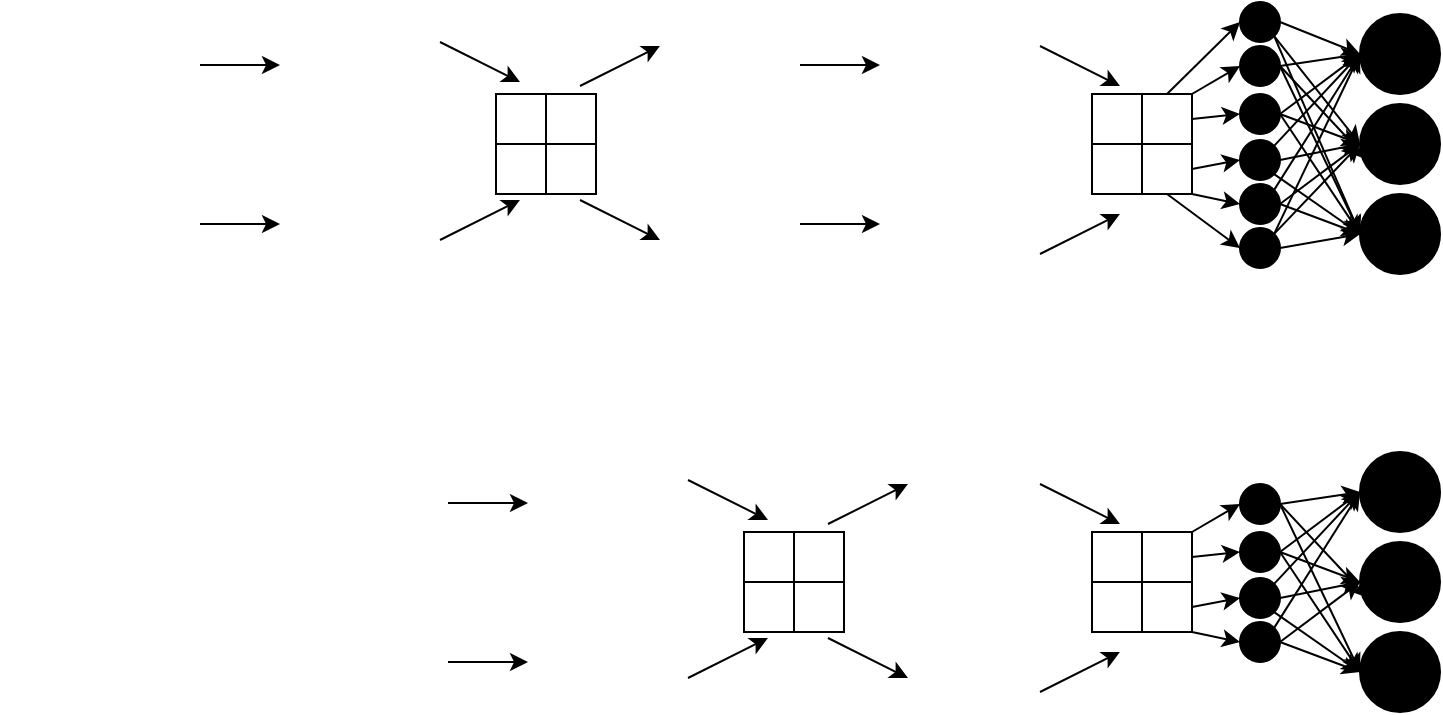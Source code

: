 <mxfile version="13.0.9" type="onedrive"><diagram id="BUuHizKXaL7gv7akNMmM" name="Page-1"><mxGraphModel dx="1038" dy="547" grid="1" gridSize="10" guides="1" tooltips="1" connect="1" arrows="1" fold="1" page="1" pageScale="1" pageWidth="1000" pageHeight="1000" math="0" shadow="0"><root><mxCell id="0"/><mxCell id="1" parent="0"/><mxCell id="AzwgdfDsym28FeuzJmsy-3" value="" style="shape=image;html=1;verticalAlign=top;verticalLabelPosition=bottom;labelBackgroundColor=#ffffff;imageAspect=0;aspect=fixed;image=https://cdn0.iconfinder.com/data/icons/graphic-design-solid-1/88/layer_interface_arrange_layers_design-128.png;strokeColor=#000000;fillColor=#F19C99;rotation=90;" vertex="1" parent="1"><mxGeometry x="120" y="20" width="124" height="124" as="geometry"/></mxCell><mxCell id="AzwgdfDsym28FeuzJmsy-56" style="edgeStyle=none;rounded=0;orthogonalLoop=1;jettySize=auto;html=1;exitX=1;exitY=0.5;exitDx=0;exitDy=0;entryX=0;entryY=0.5;entryDx=0;entryDy=0;startArrow=none;startFill=0;endArrow=classic;endFill=1;" edge="1" parent="1" source="AzwgdfDsym28FeuzJmsy-4" target="AzwgdfDsym28FeuzJmsy-6"><mxGeometry relative="1" as="geometry"/></mxCell><mxCell id="AzwgdfDsym28FeuzJmsy-57" style="edgeStyle=none;rounded=0;orthogonalLoop=1;jettySize=auto;html=1;exitX=1;exitY=0;exitDx=0;exitDy=0;entryX=0;entryY=0.5;entryDx=0;entryDy=0;startArrow=none;startFill=0;endArrow=classic;endFill=1;" edge="1" parent="1" source="AzwgdfDsym28FeuzJmsy-4" target="AzwgdfDsym28FeuzJmsy-23"><mxGeometry relative="1" as="geometry"/></mxCell><mxCell id="AzwgdfDsym28FeuzJmsy-58" style="edgeStyle=none;rounded=0;orthogonalLoop=1;jettySize=auto;html=1;exitX=1;exitY=1;exitDx=0;exitDy=0;entryX=0;entryY=0.5;entryDx=0;entryDy=0;startArrow=none;startFill=0;endArrow=classic;endFill=1;" edge="1" parent="1" source="AzwgdfDsym28FeuzJmsy-4" target="AzwgdfDsym28FeuzJmsy-24"><mxGeometry relative="1" as="geometry"/></mxCell><mxCell id="AzwgdfDsym28FeuzJmsy-4" value="" style="ellipse;whiteSpace=wrap;html=1;aspect=fixed;strokeColor=#000000;fillColor=#000000;" vertex="1" parent="1"><mxGeometry x="740" y="80" width="20" height="20" as="geometry"/></mxCell><mxCell id="AzwgdfDsym28FeuzJmsy-59" style="edgeStyle=none;rounded=0;orthogonalLoop=1;jettySize=auto;html=1;exitX=1;exitY=0.5;exitDx=0;exitDy=0;entryX=0;entryY=0.5;entryDx=0;entryDy=0;startArrow=none;startFill=0;endArrow=classic;endFill=1;" edge="1" parent="1" source="AzwgdfDsym28FeuzJmsy-5" target="AzwgdfDsym28FeuzJmsy-6"><mxGeometry relative="1" as="geometry"/></mxCell><mxCell id="AzwgdfDsym28FeuzJmsy-60" style="edgeStyle=none;rounded=0;orthogonalLoop=1;jettySize=auto;html=1;exitX=1;exitY=0.5;exitDx=0;exitDy=0;entryX=0;entryY=0.5;entryDx=0;entryDy=0;startArrow=none;startFill=0;endArrow=classic;endFill=1;" edge="1" parent="1" source="AzwgdfDsym28FeuzJmsy-5" target="AzwgdfDsym28FeuzJmsy-24"><mxGeometry relative="1" as="geometry"/></mxCell><mxCell id="AzwgdfDsym28FeuzJmsy-61" style="edgeStyle=none;rounded=0;orthogonalLoop=1;jettySize=auto;html=1;exitX=1;exitY=0.5;exitDx=0;exitDy=0;entryX=0;entryY=0.5;entryDx=0;entryDy=0;startArrow=none;startFill=0;endArrow=classic;endFill=1;" edge="1" parent="1" source="AzwgdfDsym28FeuzJmsy-5" target="AzwgdfDsym28FeuzJmsy-23"><mxGeometry relative="1" as="geometry"/></mxCell><mxCell id="AzwgdfDsym28FeuzJmsy-5" value="" style="ellipse;whiteSpace=wrap;html=1;aspect=fixed;strokeColor=#000000;fillColor=#000000;" vertex="1" parent="1"><mxGeometry x="740" y="57" width="20" height="20" as="geometry"/></mxCell><mxCell id="AzwgdfDsym28FeuzJmsy-53" style="edgeStyle=none;rounded=0;orthogonalLoop=1;jettySize=auto;html=1;exitX=1;exitY=0.5;exitDx=0;exitDy=0;entryX=0;entryY=0.5;entryDx=0;entryDy=0;startArrow=none;startFill=0;endArrow=classic;endFill=1;" edge="1" parent="1" source="AzwgdfDsym28FeuzJmsy-16" target="AzwgdfDsym28FeuzJmsy-24"><mxGeometry relative="1" as="geometry"/></mxCell><mxCell id="AzwgdfDsym28FeuzJmsy-54" style="edgeStyle=none;rounded=0;orthogonalLoop=1;jettySize=auto;html=1;exitX=1;exitY=0.5;exitDx=0;exitDy=0;entryX=0;entryY=0.5;entryDx=0;entryDy=0;startArrow=none;startFill=0;endArrow=classic;endFill=1;" edge="1" parent="1" source="AzwgdfDsym28FeuzJmsy-16" target="AzwgdfDsym28FeuzJmsy-6"><mxGeometry relative="1" as="geometry"/></mxCell><mxCell id="AzwgdfDsym28FeuzJmsy-55" style="edgeStyle=none;rounded=0;orthogonalLoop=1;jettySize=auto;html=1;exitX=1;exitY=0;exitDx=0;exitDy=0;entryX=0;entryY=0.5;entryDx=0;entryDy=0;startArrow=none;startFill=0;endArrow=classic;endFill=1;" edge="1" parent="1" source="AzwgdfDsym28FeuzJmsy-16" target="AzwgdfDsym28FeuzJmsy-23"><mxGeometry relative="1" as="geometry"/></mxCell><mxCell id="AzwgdfDsym28FeuzJmsy-16" value="" style="ellipse;whiteSpace=wrap;html=1;aspect=fixed;strokeColor=#000000;fillColor=#000000;" vertex="1" parent="1"><mxGeometry x="740" y="102" width="20" height="20" as="geometry"/></mxCell><mxCell id="AzwgdfDsym28FeuzJmsy-6" value="" style="ellipse;whiteSpace=wrap;html=1;aspect=fixed;strokeColor=#000000;fillColor=#000000;" vertex="1" parent="1"><mxGeometry x="800" y="62" width="40" height="40" as="geometry"/></mxCell><mxCell id="AzwgdfDsym28FeuzJmsy-9" value="" style="shape=image;html=1;verticalAlign=top;verticalLabelPosition=bottom;labelBackgroundColor=#ffffff;imageAspect=0;aspect=fixed;image=https://cdn0.iconfinder.com/data/icons/graphic-design-solid-1/88/layer_interface_arrange_layers_design-128.png;strokeColor=#000000;fillColor=#F19C99;rotation=90;" vertex="1" parent="1"><mxGeometry x="244" y="20" width="124" height="124" as="geometry"/></mxCell><mxCell id="AzwgdfDsym28FeuzJmsy-11" value="" style="shape=internalStorage;whiteSpace=wrap;html=1;backgroundOutline=1;strokeColor=#000000;fillColor=none;dx=25;dy=25;" vertex="1" parent="1"><mxGeometry x="368" y="57" width="50" height="50" as="geometry"/></mxCell><mxCell id="AzwgdfDsym28FeuzJmsy-12" value="" style="shape=image;html=1;verticalAlign=top;verticalLabelPosition=bottom;labelBackgroundColor=#ffffff;imageAspect=0;aspect=fixed;image=https://cdn0.iconfinder.com/data/icons/graphic-design-solid-1/88/layer_interface_arrange_layers_design-128.png;strokeColor=#000000;fillColor=#F19C99;rotation=90;" vertex="1" parent="1"><mxGeometry x="418" y="20" width="124" height="124" as="geometry"/></mxCell><mxCell id="AzwgdfDsym28FeuzJmsy-13" value="" style="shape=image;html=1;verticalAlign=top;verticalLabelPosition=bottom;labelBackgroundColor=#ffffff;imageAspect=0;aspect=fixed;image=https://cdn0.iconfinder.com/data/icons/graphic-design-solid-1/88/layer_interface_arrange_layers_design-128.png;strokeColor=#000000;fillColor=#F19C99;rotation=90;" vertex="1" parent="1"><mxGeometry x="542" y="20" width="124" height="124" as="geometry"/></mxCell><mxCell id="AzwgdfDsym28FeuzJmsy-43" style="rounded=0;orthogonalLoop=1;jettySize=auto;html=1;exitX=1;exitY=0;exitDx=0;exitDy=0;entryX=0;entryY=0.5;entryDx=0;entryDy=0;startArrow=none;startFill=0;endArrow=classic;endFill=1;" edge="1" parent="1" source="AzwgdfDsym28FeuzJmsy-14" target="AzwgdfDsym28FeuzJmsy-18"><mxGeometry relative="1" as="geometry"/></mxCell><mxCell id="AzwgdfDsym28FeuzJmsy-44" style="edgeStyle=none;rounded=0;orthogonalLoop=1;jettySize=auto;html=1;exitX=1;exitY=0.25;exitDx=0;exitDy=0;entryX=0;entryY=0.5;entryDx=0;entryDy=0;startArrow=none;startFill=0;endArrow=classic;endFill=1;" edge="1" parent="1" source="AzwgdfDsym28FeuzJmsy-14" target="AzwgdfDsym28FeuzJmsy-5"><mxGeometry relative="1" as="geometry"/></mxCell><mxCell id="AzwgdfDsym28FeuzJmsy-45" style="edgeStyle=none;rounded=0;orthogonalLoop=1;jettySize=auto;html=1;exitX=1;exitY=0.75;exitDx=0;exitDy=0;entryX=0;entryY=0.5;entryDx=0;entryDy=0;startArrow=none;startFill=0;endArrow=classic;endFill=1;" edge="1" parent="1" source="AzwgdfDsym28FeuzJmsy-14" target="AzwgdfDsym28FeuzJmsy-4"><mxGeometry relative="1" as="geometry"/></mxCell><mxCell id="AzwgdfDsym28FeuzJmsy-46" style="edgeStyle=none;rounded=0;orthogonalLoop=1;jettySize=auto;html=1;exitX=1;exitY=1;exitDx=0;exitDy=0;entryX=0;entryY=0.5;entryDx=0;entryDy=0;startArrow=none;startFill=0;endArrow=classic;endFill=1;" edge="1" parent="1" source="AzwgdfDsym28FeuzJmsy-14" target="AzwgdfDsym28FeuzJmsy-16"><mxGeometry relative="1" as="geometry"/></mxCell><mxCell id="AzwgdfDsym28FeuzJmsy-48" style="edgeStyle=none;rounded=0;orthogonalLoop=1;jettySize=auto;html=1;exitX=0.75;exitY=1;exitDx=0;exitDy=0;entryX=0;entryY=0.5;entryDx=0;entryDy=0;startArrow=none;startFill=0;endArrow=classic;endFill=1;" edge="1" parent="1" source="AzwgdfDsym28FeuzJmsy-14" target="AzwgdfDsym28FeuzJmsy-21"><mxGeometry relative="1" as="geometry"/></mxCell><mxCell id="AzwgdfDsym28FeuzJmsy-49" style="edgeStyle=none;rounded=0;orthogonalLoop=1;jettySize=auto;html=1;exitX=0.75;exitY=0;exitDx=0;exitDy=0;entryX=0;entryY=0.5;entryDx=0;entryDy=0;startArrow=none;startFill=0;endArrow=classic;endFill=1;" edge="1" parent="1" source="AzwgdfDsym28FeuzJmsy-14" target="AzwgdfDsym28FeuzJmsy-22"><mxGeometry relative="1" as="geometry"/></mxCell><mxCell id="AzwgdfDsym28FeuzJmsy-14" value="" style="shape=internalStorage;whiteSpace=wrap;html=1;backgroundOutline=1;strokeColor=#000000;fillColor=none;dx=25;dy=25;" vertex="1" parent="1"><mxGeometry x="666" y="57" width="50" height="50" as="geometry"/></mxCell><mxCell id="AzwgdfDsym28FeuzJmsy-62" style="edgeStyle=none;rounded=0;orthogonalLoop=1;jettySize=auto;html=1;exitX=1;exitY=0.5;exitDx=0;exitDy=0;entryX=0.1;entryY=0.7;entryDx=0;entryDy=0;entryPerimeter=0;startArrow=none;startFill=0;endArrow=classic;endFill=1;" edge="1" parent="1" source="AzwgdfDsym28FeuzJmsy-18" target="AzwgdfDsym28FeuzJmsy-6"><mxGeometry relative="1" as="geometry"/></mxCell><mxCell id="AzwgdfDsym28FeuzJmsy-64" style="edgeStyle=none;rounded=0;orthogonalLoop=1;jettySize=auto;html=1;exitX=1;exitY=0.5;exitDx=0;exitDy=0;entryX=0;entryY=0.5;entryDx=0;entryDy=0;startArrow=none;startFill=0;endArrow=classic;endFill=1;" edge="1" parent="1" source="AzwgdfDsym28FeuzJmsy-18" target="AzwgdfDsym28FeuzJmsy-23"><mxGeometry relative="1" as="geometry"/></mxCell><mxCell id="AzwgdfDsym28FeuzJmsy-65" style="edgeStyle=none;rounded=0;orthogonalLoop=1;jettySize=auto;html=1;exitX=1;exitY=0.5;exitDx=0;exitDy=0;entryX=0;entryY=0.5;entryDx=0;entryDy=0;startArrow=none;startFill=0;endArrow=classic;endFill=1;" edge="1" parent="1" source="AzwgdfDsym28FeuzJmsy-18" target="AzwgdfDsym28FeuzJmsy-24"><mxGeometry relative="1" as="geometry"/></mxCell><mxCell id="AzwgdfDsym28FeuzJmsy-18" value="" style="ellipse;whiteSpace=wrap;html=1;aspect=fixed;strokeColor=#000000;fillColor=#000000;" vertex="1" parent="1"><mxGeometry x="740" y="33" width="20" height="20" as="geometry"/></mxCell><mxCell id="AzwgdfDsym28FeuzJmsy-50" style="edgeStyle=none;rounded=0;orthogonalLoop=1;jettySize=auto;html=1;exitX=1;exitY=0.5;exitDx=0;exitDy=0;entryX=0;entryY=0.5;entryDx=0;entryDy=0;startArrow=none;startFill=0;endArrow=classic;endFill=1;" edge="1" parent="1" source="AzwgdfDsym28FeuzJmsy-21" target="AzwgdfDsym28FeuzJmsy-24"><mxGeometry relative="1" as="geometry"/></mxCell><mxCell id="AzwgdfDsym28FeuzJmsy-51" style="edgeStyle=none;rounded=0;orthogonalLoop=1;jettySize=auto;html=1;exitX=1;exitY=0;exitDx=0;exitDy=0;entryX=0;entryY=0.5;entryDx=0;entryDy=0;startArrow=none;startFill=0;endArrow=classic;endFill=1;" edge="1" parent="1" source="AzwgdfDsym28FeuzJmsy-21" target="AzwgdfDsym28FeuzJmsy-6"><mxGeometry relative="1" as="geometry"/></mxCell><mxCell id="AzwgdfDsym28FeuzJmsy-52" style="edgeStyle=none;rounded=0;orthogonalLoop=1;jettySize=auto;html=1;exitX=1;exitY=0;exitDx=0;exitDy=0;entryX=0;entryY=0.5;entryDx=0;entryDy=0;startArrow=none;startFill=0;endArrow=classic;endFill=1;" edge="1" parent="1" source="AzwgdfDsym28FeuzJmsy-21" target="AzwgdfDsym28FeuzJmsy-23"><mxGeometry relative="1" as="geometry"/></mxCell><mxCell id="AzwgdfDsym28FeuzJmsy-21" value="" style="ellipse;whiteSpace=wrap;html=1;aspect=fixed;strokeColor=#000000;fillColor=#000000;" vertex="1" parent="1"><mxGeometry x="740" y="124" width="20" height="20" as="geometry"/></mxCell><mxCell id="AzwgdfDsym28FeuzJmsy-66" style="edgeStyle=none;rounded=0;orthogonalLoop=1;jettySize=auto;html=1;exitX=1;exitY=0.5;exitDx=0;exitDy=0;entryX=0;entryY=0.5;entryDx=0;entryDy=0;startArrow=none;startFill=0;endArrow=classic;endFill=1;" edge="1" parent="1" source="AzwgdfDsym28FeuzJmsy-22" target="AzwgdfDsym28FeuzJmsy-23"><mxGeometry relative="1" as="geometry"/></mxCell><mxCell id="AzwgdfDsym28FeuzJmsy-67" style="edgeStyle=none;rounded=0;orthogonalLoop=1;jettySize=auto;html=1;exitX=1;exitY=1;exitDx=0;exitDy=0;entryX=0;entryY=0.5;entryDx=0;entryDy=0;startArrow=none;startFill=0;endArrow=classic;endFill=1;" edge="1" parent="1" source="AzwgdfDsym28FeuzJmsy-22" target="AzwgdfDsym28FeuzJmsy-6"><mxGeometry relative="1" as="geometry"/></mxCell><mxCell id="AzwgdfDsym28FeuzJmsy-68" style="edgeStyle=none;rounded=0;orthogonalLoop=1;jettySize=auto;html=1;exitX=1;exitY=1;exitDx=0;exitDy=0;entryX=0;entryY=0.5;entryDx=0;entryDy=0;startArrow=none;startFill=0;endArrow=classic;endFill=1;" edge="1" parent="1" source="AzwgdfDsym28FeuzJmsy-22" target="AzwgdfDsym28FeuzJmsy-24"><mxGeometry relative="1" as="geometry"/></mxCell><mxCell id="AzwgdfDsym28FeuzJmsy-22" value="" style="ellipse;whiteSpace=wrap;html=1;aspect=fixed;strokeColor=#000000;fillColor=#000000;" vertex="1" parent="1"><mxGeometry x="740" y="11" width="20" height="20" as="geometry"/></mxCell><mxCell id="AzwgdfDsym28FeuzJmsy-23" value="" style="ellipse;whiteSpace=wrap;html=1;aspect=fixed;strokeColor=#000000;fillColor=#000000;" vertex="1" parent="1"><mxGeometry x="800" y="17" width="40" height="40" as="geometry"/></mxCell><mxCell id="AzwgdfDsym28FeuzJmsy-24" value="" style="ellipse;whiteSpace=wrap;html=1;aspect=fixed;strokeColor=#000000;fillColor=#000000;" vertex="1" parent="1"><mxGeometry x="800" y="107" width="40" height="40" as="geometry"/></mxCell><mxCell id="AzwgdfDsym28FeuzJmsy-25" value="" style="endArrow=classic;html=1;" edge="1" parent="1"><mxGeometry width="50" height="50" relative="1" as="geometry"><mxPoint x="220" y="122" as="sourcePoint"/><mxPoint x="260" y="122" as="targetPoint"/></mxGeometry></mxCell><mxCell id="AzwgdfDsym28FeuzJmsy-28" value="" style="endArrow=classic;html=1;" edge="1" parent="1"><mxGeometry width="50" height="50" relative="1" as="geometry"><mxPoint x="220" y="42.5" as="sourcePoint"/><mxPoint x="260" y="42.5" as="targetPoint"/></mxGeometry></mxCell><mxCell id="AzwgdfDsym28FeuzJmsy-29" value="" style="endArrow=classic;html=1;" edge="1" parent="1"><mxGeometry width="50" height="50" relative="1" as="geometry"><mxPoint x="520" y="122" as="sourcePoint"/><mxPoint x="560" y="122" as="targetPoint"/></mxGeometry></mxCell><mxCell id="AzwgdfDsym28FeuzJmsy-30" value="" style="endArrow=classic;html=1;" edge="1" parent="1"><mxGeometry width="50" height="50" relative="1" as="geometry"><mxPoint x="520" y="42.5" as="sourcePoint"/><mxPoint x="560" y="42.5" as="targetPoint"/></mxGeometry></mxCell><mxCell id="AzwgdfDsym28FeuzJmsy-31" value="" style="endArrow=classic;html=1;" edge="1" parent="1"><mxGeometry width="50" height="50" relative="1" as="geometry"><mxPoint x="340" y="130" as="sourcePoint"/><mxPoint x="380" y="110" as="targetPoint"/></mxGeometry></mxCell><mxCell id="AzwgdfDsym28FeuzJmsy-32" value="" style="endArrow=classic;html=1;" edge="1" parent="1"><mxGeometry width="50" height="50" relative="1" as="geometry"><mxPoint x="340" y="31" as="sourcePoint"/><mxPoint x="380" y="51" as="targetPoint"/></mxGeometry></mxCell><mxCell id="AzwgdfDsym28FeuzJmsy-33" value="" style="endArrow=classic;html=1;" edge="1" parent="1"><mxGeometry width="50" height="50" relative="1" as="geometry"><mxPoint x="410" y="110" as="sourcePoint"/><mxPoint x="450" y="130" as="targetPoint"/></mxGeometry></mxCell><mxCell id="AzwgdfDsym28FeuzJmsy-35" value="" style="endArrow=classic;html=1;" edge="1" parent="1"><mxGeometry width="50" height="50" relative="1" as="geometry"><mxPoint x="640" y="137" as="sourcePoint"/><mxPoint x="680" y="117" as="targetPoint"/></mxGeometry></mxCell><mxCell id="AzwgdfDsym28FeuzJmsy-36" value="" style="endArrow=classic;html=1;" edge="1" parent="1"><mxGeometry width="50" height="50" relative="1" as="geometry"><mxPoint x="640" y="33" as="sourcePoint"/><mxPoint x="680" y="53" as="targetPoint"/></mxGeometry></mxCell><mxCell id="AzwgdfDsym28FeuzJmsy-38" value="" style="endArrow=classic;html=1;" edge="1" parent="1"><mxGeometry width="50" height="50" relative="1" as="geometry"><mxPoint x="410" y="53" as="sourcePoint"/><mxPoint x="450" y="33" as="targetPoint"/></mxGeometry></mxCell><mxCell id="AzwgdfDsym28FeuzJmsy-69" value="" style="shape=image;html=1;verticalAlign=top;verticalLabelPosition=bottom;labelBackgroundColor=#ffffff;imageAspect=0;aspect=fixed;image=https://cdn0.iconfinder.com/data/icons/graphic-design-solid-1/88/layer_interface_arrange_layers_design-128.png;strokeColor=#000000;fillColor=#F19C99;rotation=90;" vertex="1" parent="1"><mxGeometry x="244" y="239" width="124" height="124" as="geometry"/></mxCell><mxCell id="AzwgdfDsym28FeuzJmsy-70" style="edgeStyle=none;rounded=0;orthogonalLoop=1;jettySize=auto;html=1;exitX=1;exitY=0.5;exitDx=0;exitDy=0;entryX=0;entryY=0.5;entryDx=0;entryDy=0;startArrow=none;startFill=0;endArrow=classic;endFill=1;" edge="1" parent="1" source="AzwgdfDsym28FeuzJmsy-73" target="AzwgdfDsym28FeuzJmsy-82"><mxGeometry relative="1" as="geometry"/></mxCell><mxCell id="AzwgdfDsym28FeuzJmsy-71" style="edgeStyle=none;rounded=0;orthogonalLoop=1;jettySize=auto;html=1;exitX=1;exitY=0;exitDx=0;exitDy=0;entryX=0;entryY=0.5;entryDx=0;entryDy=0;startArrow=none;startFill=0;endArrow=classic;endFill=1;" edge="1" parent="1" source="AzwgdfDsym28FeuzJmsy-73" target="AzwgdfDsym28FeuzJmsy-106"><mxGeometry relative="1" as="geometry"/></mxCell><mxCell id="AzwgdfDsym28FeuzJmsy-72" style="edgeStyle=none;rounded=0;orthogonalLoop=1;jettySize=auto;html=1;exitX=1;exitY=1;exitDx=0;exitDy=0;entryX=0;entryY=0.5;entryDx=0;entryDy=0;startArrow=none;startFill=0;endArrow=classic;endFill=1;" edge="1" parent="1" source="AzwgdfDsym28FeuzJmsy-73" target="AzwgdfDsym28FeuzJmsy-107"><mxGeometry relative="1" as="geometry"/></mxCell><mxCell id="AzwgdfDsym28FeuzJmsy-73" value="" style="ellipse;whiteSpace=wrap;html=1;aspect=fixed;strokeColor=#000000;fillColor=#000000;" vertex="1" parent="1"><mxGeometry x="740" y="299" width="20" height="20" as="geometry"/></mxCell><mxCell id="AzwgdfDsym28FeuzJmsy-74" style="edgeStyle=none;rounded=0;orthogonalLoop=1;jettySize=auto;html=1;exitX=1;exitY=0.5;exitDx=0;exitDy=0;entryX=0;entryY=0.5;entryDx=0;entryDy=0;startArrow=none;startFill=0;endArrow=classic;endFill=1;" edge="1" parent="1" source="AzwgdfDsym28FeuzJmsy-77" target="AzwgdfDsym28FeuzJmsy-82"><mxGeometry relative="1" as="geometry"/></mxCell><mxCell id="AzwgdfDsym28FeuzJmsy-75" style="edgeStyle=none;rounded=0;orthogonalLoop=1;jettySize=auto;html=1;exitX=1;exitY=0.5;exitDx=0;exitDy=0;entryX=0;entryY=0.5;entryDx=0;entryDy=0;startArrow=none;startFill=0;endArrow=classic;endFill=1;" edge="1" parent="1" source="AzwgdfDsym28FeuzJmsy-77" target="AzwgdfDsym28FeuzJmsy-107"><mxGeometry relative="1" as="geometry"/></mxCell><mxCell id="AzwgdfDsym28FeuzJmsy-76" style="edgeStyle=none;rounded=0;orthogonalLoop=1;jettySize=auto;html=1;exitX=1;exitY=0.5;exitDx=0;exitDy=0;entryX=0;entryY=0.5;entryDx=0;entryDy=0;startArrow=none;startFill=0;endArrow=classic;endFill=1;" edge="1" parent="1" source="AzwgdfDsym28FeuzJmsy-77" target="AzwgdfDsym28FeuzJmsy-106"><mxGeometry relative="1" as="geometry"/></mxCell><mxCell id="AzwgdfDsym28FeuzJmsy-77" value="" style="ellipse;whiteSpace=wrap;html=1;aspect=fixed;strokeColor=#000000;fillColor=#000000;" vertex="1" parent="1"><mxGeometry x="740" y="276" width="20" height="20" as="geometry"/></mxCell><mxCell id="AzwgdfDsym28FeuzJmsy-78" style="edgeStyle=none;rounded=0;orthogonalLoop=1;jettySize=auto;html=1;exitX=1;exitY=0.5;exitDx=0;exitDy=0;entryX=0;entryY=0.5;entryDx=0;entryDy=0;startArrow=none;startFill=0;endArrow=classic;endFill=1;" edge="1" parent="1" source="AzwgdfDsym28FeuzJmsy-81" target="AzwgdfDsym28FeuzJmsy-107"><mxGeometry relative="1" as="geometry"/></mxCell><mxCell id="AzwgdfDsym28FeuzJmsy-79" style="edgeStyle=none;rounded=0;orthogonalLoop=1;jettySize=auto;html=1;exitX=1;exitY=0.5;exitDx=0;exitDy=0;entryX=0;entryY=0.5;entryDx=0;entryDy=0;startArrow=none;startFill=0;endArrow=classic;endFill=1;" edge="1" parent="1" source="AzwgdfDsym28FeuzJmsy-81" target="AzwgdfDsym28FeuzJmsy-82"><mxGeometry relative="1" as="geometry"/></mxCell><mxCell id="AzwgdfDsym28FeuzJmsy-80" style="edgeStyle=none;rounded=0;orthogonalLoop=1;jettySize=auto;html=1;exitX=1;exitY=0;exitDx=0;exitDy=0;entryX=0;entryY=0.5;entryDx=0;entryDy=0;startArrow=none;startFill=0;endArrow=classic;endFill=1;" edge="1" parent="1" source="AzwgdfDsym28FeuzJmsy-81" target="AzwgdfDsym28FeuzJmsy-106"><mxGeometry relative="1" as="geometry"/></mxCell><mxCell id="AzwgdfDsym28FeuzJmsy-81" value="" style="ellipse;whiteSpace=wrap;html=1;aspect=fixed;strokeColor=#000000;fillColor=#000000;" vertex="1" parent="1"><mxGeometry x="740" y="321" width="20" height="20" as="geometry"/></mxCell><mxCell id="AzwgdfDsym28FeuzJmsy-82" value="" style="ellipse;whiteSpace=wrap;html=1;aspect=fixed;strokeColor=#000000;fillColor=#000000;" vertex="1" parent="1"><mxGeometry x="800" y="281" width="40" height="40" as="geometry"/></mxCell><mxCell id="AzwgdfDsym28FeuzJmsy-83" value="" style="shape=image;html=1;verticalAlign=top;verticalLabelPosition=bottom;labelBackgroundColor=#ffffff;imageAspect=0;aspect=fixed;image=https://cdn0.iconfinder.com/data/icons/graphic-design-solid-1/88/layer_interface_arrange_layers_design-128.png;strokeColor=#000000;fillColor=#F19C99;rotation=90;" vertex="1" parent="1"><mxGeometry x="368" y="239" width="124" height="124" as="geometry"/></mxCell><mxCell id="AzwgdfDsym28FeuzJmsy-84" value="" style="shape=internalStorage;whiteSpace=wrap;html=1;backgroundOutline=1;strokeColor=#000000;fillColor=none;dx=25;dy=25;" vertex="1" parent="1"><mxGeometry x="492" y="276" width="50" height="50" as="geometry"/></mxCell><mxCell id="AzwgdfDsym28FeuzJmsy-85" value="" style="shape=image;html=1;verticalAlign=top;verticalLabelPosition=bottom;labelBackgroundColor=#ffffff;imageAspect=0;aspect=fixed;image=https://cdn0.iconfinder.com/data/icons/graphic-design-solid-1/88/layer_interface_arrange_layers_design-128.png;strokeColor=#000000;fillColor=#F19C99;rotation=90;" vertex="1" parent="1"><mxGeometry x="542" y="239" width="124" height="124" as="geometry"/></mxCell><mxCell id="AzwgdfDsym28FeuzJmsy-87" style="rounded=0;orthogonalLoop=1;jettySize=auto;html=1;exitX=1;exitY=0;exitDx=0;exitDy=0;entryX=0;entryY=0.5;entryDx=0;entryDy=0;startArrow=none;startFill=0;endArrow=classic;endFill=1;" edge="1" parent="1" source="AzwgdfDsym28FeuzJmsy-93" target="AzwgdfDsym28FeuzJmsy-97"><mxGeometry relative="1" as="geometry"/></mxCell><mxCell id="AzwgdfDsym28FeuzJmsy-88" style="edgeStyle=none;rounded=0;orthogonalLoop=1;jettySize=auto;html=1;exitX=1;exitY=0.25;exitDx=0;exitDy=0;entryX=0;entryY=0.5;entryDx=0;entryDy=0;startArrow=none;startFill=0;endArrow=classic;endFill=1;" edge="1" parent="1" source="AzwgdfDsym28FeuzJmsy-93" target="AzwgdfDsym28FeuzJmsy-77"><mxGeometry relative="1" as="geometry"/></mxCell><mxCell id="AzwgdfDsym28FeuzJmsy-89" style="edgeStyle=none;rounded=0;orthogonalLoop=1;jettySize=auto;html=1;exitX=1;exitY=0.75;exitDx=0;exitDy=0;entryX=0;entryY=0.5;entryDx=0;entryDy=0;startArrow=none;startFill=0;endArrow=classic;endFill=1;" edge="1" parent="1" source="AzwgdfDsym28FeuzJmsy-93" target="AzwgdfDsym28FeuzJmsy-73"><mxGeometry relative="1" as="geometry"/></mxCell><mxCell id="AzwgdfDsym28FeuzJmsy-90" style="edgeStyle=none;rounded=0;orthogonalLoop=1;jettySize=auto;html=1;exitX=1;exitY=1;exitDx=0;exitDy=0;entryX=0;entryY=0.5;entryDx=0;entryDy=0;startArrow=none;startFill=0;endArrow=classic;endFill=1;" edge="1" parent="1" source="AzwgdfDsym28FeuzJmsy-93" target="AzwgdfDsym28FeuzJmsy-81"><mxGeometry relative="1" as="geometry"/></mxCell><mxCell id="AzwgdfDsym28FeuzJmsy-93" value="" style="shape=internalStorage;whiteSpace=wrap;html=1;backgroundOutline=1;strokeColor=#000000;fillColor=none;dx=25;dy=25;" vertex="1" parent="1"><mxGeometry x="666" y="276" width="50" height="50" as="geometry"/></mxCell><mxCell id="AzwgdfDsym28FeuzJmsy-94" style="edgeStyle=none;rounded=0;orthogonalLoop=1;jettySize=auto;html=1;exitX=1;exitY=0.5;exitDx=0;exitDy=0;entryX=0.1;entryY=0.7;entryDx=0;entryDy=0;entryPerimeter=0;startArrow=none;startFill=0;endArrow=classic;endFill=1;" edge="1" parent="1" source="AzwgdfDsym28FeuzJmsy-97" target="AzwgdfDsym28FeuzJmsy-82"><mxGeometry relative="1" as="geometry"/></mxCell><mxCell id="AzwgdfDsym28FeuzJmsy-95" style="edgeStyle=none;rounded=0;orthogonalLoop=1;jettySize=auto;html=1;exitX=1;exitY=0.5;exitDx=0;exitDy=0;entryX=0;entryY=0.5;entryDx=0;entryDy=0;startArrow=none;startFill=0;endArrow=classic;endFill=1;" edge="1" parent="1" source="AzwgdfDsym28FeuzJmsy-97" target="AzwgdfDsym28FeuzJmsy-106"><mxGeometry relative="1" as="geometry"/></mxCell><mxCell id="AzwgdfDsym28FeuzJmsy-96" style="edgeStyle=none;rounded=0;orthogonalLoop=1;jettySize=auto;html=1;exitX=1;exitY=0.5;exitDx=0;exitDy=0;entryX=0;entryY=0.5;entryDx=0;entryDy=0;startArrow=none;startFill=0;endArrow=classic;endFill=1;" edge="1" parent="1" source="AzwgdfDsym28FeuzJmsy-97" target="AzwgdfDsym28FeuzJmsy-107"><mxGeometry relative="1" as="geometry"/></mxCell><mxCell id="AzwgdfDsym28FeuzJmsy-97" value="" style="ellipse;whiteSpace=wrap;html=1;aspect=fixed;strokeColor=#000000;fillColor=#000000;" vertex="1" parent="1"><mxGeometry x="740" y="252" width="20" height="20" as="geometry"/></mxCell><mxCell id="AzwgdfDsym28FeuzJmsy-106" value="" style="ellipse;whiteSpace=wrap;html=1;aspect=fixed;strokeColor=#000000;fillColor=#000000;" vertex="1" parent="1"><mxGeometry x="800" y="236" width="40" height="40" as="geometry"/></mxCell><mxCell id="AzwgdfDsym28FeuzJmsy-107" value="" style="ellipse;whiteSpace=wrap;html=1;aspect=fixed;strokeColor=#000000;fillColor=#000000;" vertex="1" parent="1"><mxGeometry x="800" y="326" width="40" height="40" as="geometry"/></mxCell><mxCell id="AzwgdfDsym28FeuzJmsy-108" value="" style="endArrow=classic;html=1;" edge="1" parent="1"><mxGeometry width="50" height="50" relative="1" as="geometry"><mxPoint x="344" y="341" as="sourcePoint"/><mxPoint x="384" y="341" as="targetPoint"/></mxGeometry></mxCell><mxCell id="AzwgdfDsym28FeuzJmsy-109" value="" style="endArrow=classic;html=1;" edge="1" parent="1"><mxGeometry width="50" height="50" relative="1" as="geometry"><mxPoint x="344" y="261.5" as="sourcePoint"/><mxPoint x="384" y="261.5" as="targetPoint"/></mxGeometry></mxCell><mxCell id="AzwgdfDsym28FeuzJmsy-112" value="" style="endArrow=classic;html=1;" edge="1" parent="1"><mxGeometry width="50" height="50" relative="1" as="geometry"><mxPoint x="464" y="349" as="sourcePoint"/><mxPoint x="504" y="329" as="targetPoint"/></mxGeometry></mxCell><mxCell id="AzwgdfDsym28FeuzJmsy-113" value="" style="endArrow=classic;html=1;" edge="1" parent="1"><mxGeometry width="50" height="50" relative="1" as="geometry"><mxPoint x="464" y="250" as="sourcePoint"/><mxPoint x="504" y="270" as="targetPoint"/></mxGeometry></mxCell><mxCell id="AzwgdfDsym28FeuzJmsy-114" value="" style="endArrow=classic;html=1;" edge="1" parent="1"><mxGeometry width="50" height="50" relative="1" as="geometry"><mxPoint x="534" y="329" as="sourcePoint"/><mxPoint x="574" y="349" as="targetPoint"/></mxGeometry></mxCell><mxCell id="AzwgdfDsym28FeuzJmsy-115" value="" style="endArrow=classic;html=1;" edge="1" parent="1"><mxGeometry width="50" height="50" relative="1" as="geometry"><mxPoint x="640" y="356" as="sourcePoint"/><mxPoint x="680" y="336" as="targetPoint"/></mxGeometry></mxCell><mxCell id="AzwgdfDsym28FeuzJmsy-116" value="" style="endArrow=classic;html=1;" edge="1" parent="1"><mxGeometry width="50" height="50" relative="1" as="geometry"><mxPoint x="640" y="252" as="sourcePoint"/><mxPoint x="680" y="272" as="targetPoint"/></mxGeometry></mxCell><mxCell id="AzwgdfDsym28FeuzJmsy-117" value="" style="endArrow=classic;html=1;" edge="1" parent="1"><mxGeometry width="50" height="50" relative="1" as="geometry"><mxPoint x="534" y="272" as="sourcePoint"/><mxPoint x="574" y="252" as="targetPoint"/></mxGeometry></mxCell></root></mxGraphModel></diagram></mxfile>